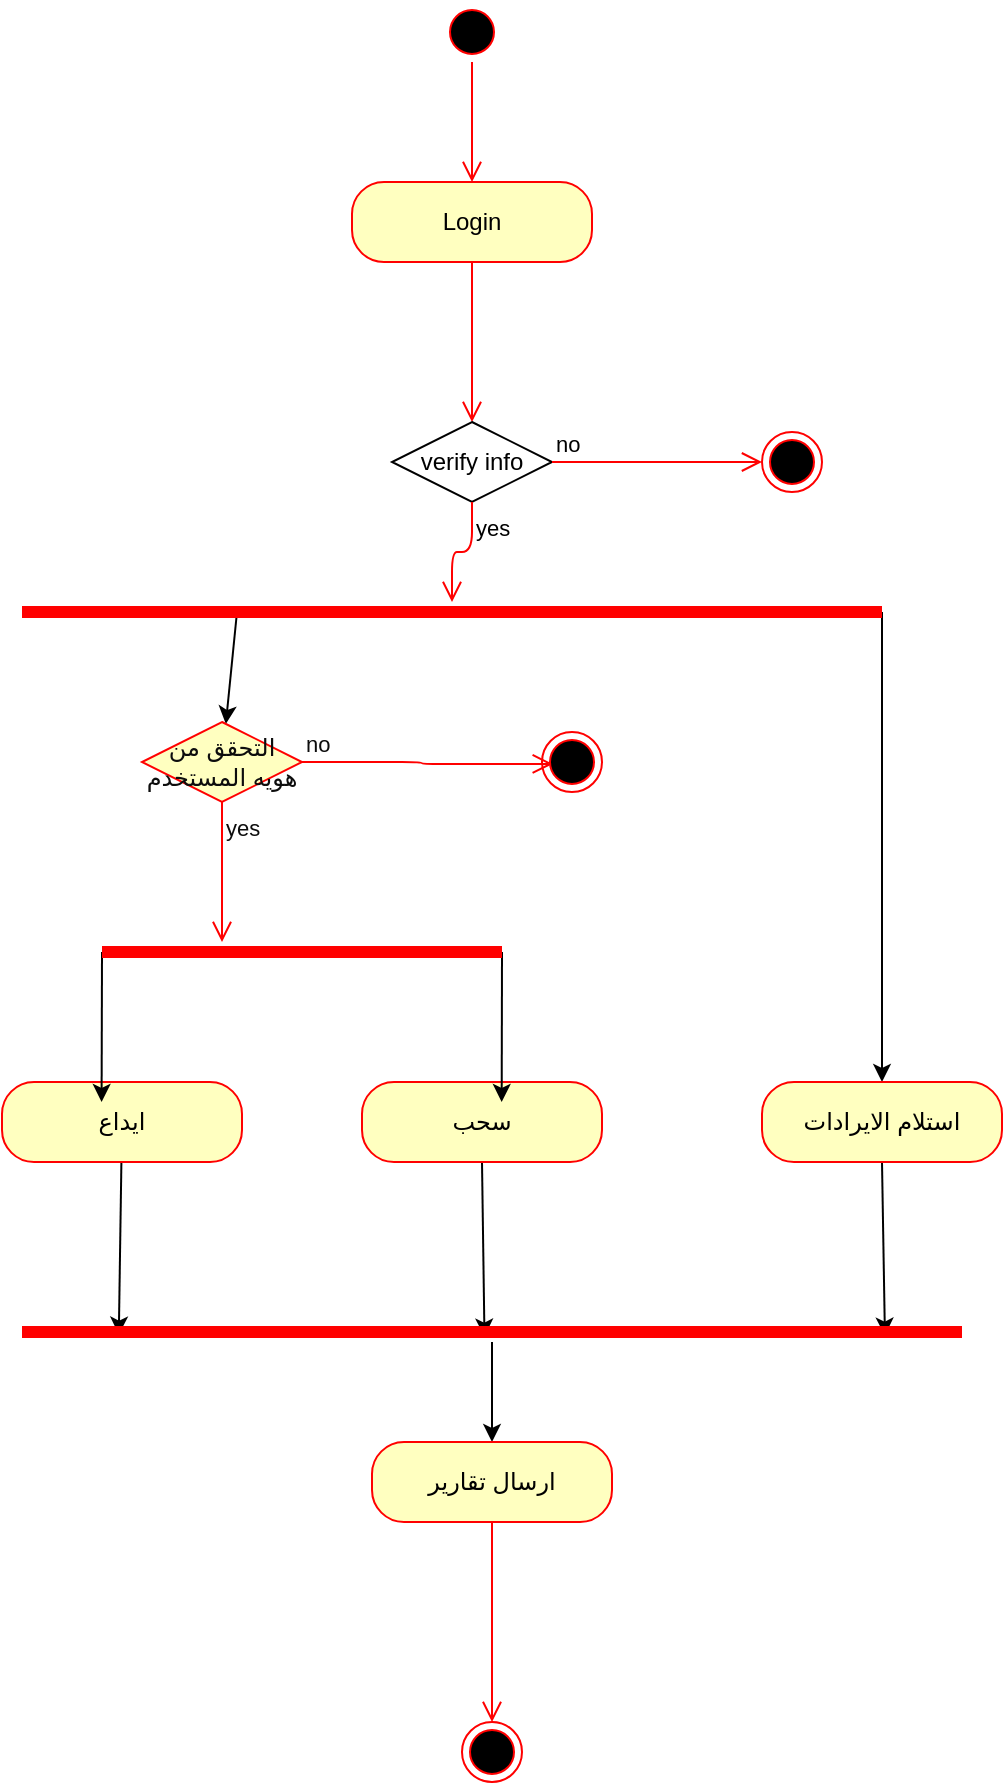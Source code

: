 <mxfile>
    <diagram id="LVXlsOl-fmALxT-CR-OF" name="Page-1">
        <mxGraphModel dx="1138" dy="625" grid="1" gridSize="10" guides="1" tooltips="1" connect="1" arrows="1" fold="1" page="1" pageScale="1" pageWidth="850" pageHeight="1100" math="0" shadow="0">
            <root>
                <mxCell id="0"/>
                <mxCell id="1" parent="0"/>
                <mxCell id="2" value="" style="ellipse;html=1;shape=startState;fillColor=#000000;strokeColor=#ff0000;" vertex="1" parent="1">
                    <mxGeometry x="410" y="40" width="30" height="30" as="geometry"/>
                </mxCell>
                <mxCell id="3" value="" style="edgeStyle=orthogonalEdgeStyle;html=1;verticalAlign=bottom;endArrow=open;endSize=8;strokeColor=#ff0000;" edge="1" source="2" parent="1" target="4">
                    <mxGeometry relative="1" as="geometry">
                        <mxPoint x="425" y="130" as="targetPoint"/>
                    </mxGeometry>
                </mxCell>
                <mxCell id="4" value="Login" style="rounded=1;whiteSpace=wrap;html=1;arcSize=40;fontColor=#000000;fillColor=#ffffc0;strokeColor=#ff0000;" vertex="1" parent="1">
                    <mxGeometry x="365" y="130" width="120" height="40" as="geometry"/>
                </mxCell>
                <mxCell id="5" value="" style="edgeStyle=orthogonalEdgeStyle;html=1;verticalAlign=bottom;endArrow=open;endSize=8;strokeColor=#ff0000;entryX=0.5;entryY=0;entryDx=0;entryDy=0;" edge="1" source="4" parent="1" target="6">
                    <mxGeometry relative="1" as="geometry">
                        <mxPoint x="425" y="230" as="targetPoint"/>
                    </mxGeometry>
                </mxCell>
                <mxCell id="6" value="verify info" style="rhombus;whiteSpace=wrap;html=1;" vertex="1" parent="1">
                    <mxGeometry x="385" y="250" width="80" height="40" as="geometry"/>
                </mxCell>
                <mxCell id="7" value="no" style="edgeStyle=orthogonalEdgeStyle;html=1;align=left;verticalAlign=bottom;endArrow=open;endSize=8;strokeColor=#ff0000;entryX=0;entryY=0.5;entryDx=0;entryDy=0;" edge="1" source="6" parent="1" target="9">
                    <mxGeometry x="-1" relative="1" as="geometry">
                        <mxPoint x="560" y="270" as="targetPoint"/>
                    </mxGeometry>
                </mxCell>
                <mxCell id="8" value="yes" style="edgeStyle=orthogonalEdgeStyle;html=1;align=left;verticalAlign=top;endArrow=open;endSize=8;strokeColor=#ff0000;" edge="1" source="6" parent="1" target="12">
                    <mxGeometry x="-1" relative="1" as="geometry">
                        <mxPoint x="425" y="380" as="targetPoint"/>
                    </mxGeometry>
                </mxCell>
                <mxCell id="9" value="" style="ellipse;html=1;shape=endState;fillColor=#000000;strokeColor=#ff0000;fontColor=#0D0D0D;" vertex="1" parent="1">
                    <mxGeometry x="570" y="255" width="30" height="30" as="geometry"/>
                </mxCell>
                <mxCell id="26" style="edgeStyle=none;html=1;exitX=1;exitY=0.5;exitDx=0;exitDy=0;exitPerimeter=0;fontColor=#0D0D0D;" edge="1" parent="1" source="12" target="23">
                    <mxGeometry relative="1" as="geometry">
                        <Array as="points">
                            <mxPoint x="630" y="345"/>
                            <mxPoint x="630" y="460"/>
                        </Array>
                    </mxGeometry>
                </mxCell>
                <mxCell id="31" style="edgeStyle=none;html=1;exitX=0.25;exitY=0.5;exitDx=0;exitDy=0;exitPerimeter=0;fontColor=#0D0D0D;" edge="1" parent="1" source="12" target="27">
                    <mxGeometry relative="1" as="geometry"/>
                </mxCell>
                <mxCell id="12" value="" style="shape=line;html=1;strokeWidth=6;strokeColor=#ff0000;fontColor=#0D0D0D;" vertex="1" parent="1">
                    <mxGeometry x="200" y="340" width="430" height="10" as="geometry"/>
                </mxCell>
                <mxCell id="42" style="edgeStyle=none;html=1;entryX=0.103;entryY=0.63;entryDx=0;entryDy=0;entryPerimeter=0;fontColor=#0D0D0D;" edge="1" parent="1" source="15" target="38">
                    <mxGeometry relative="1" as="geometry"/>
                </mxCell>
                <mxCell id="15" value="ايداع" style="rounded=1;whiteSpace=wrap;html=1;arcSize=40;fontColor=#000000;fillColor=#ffffc0;strokeColor=#ff0000;" vertex="1" parent="1">
                    <mxGeometry x="190" y="580" width="120" height="40" as="geometry"/>
                </mxCell>
                <mxCell id="41" style="edgeStyle=none;html=1;exitX=0.5;exitY=1;exitDx=0;exitDy=0;entryX=0.492;entryY=0.731;entryDx=0;entryDy=0;entryPerimeter=0;fontColor=#0D0D0D;" edge="1" parent="1" source="17" target="38">
                    <mxGeometry relative="1" as="geometry"/>
                </mxCell>
                <mxCell id="17" value="سحب" style="rounded=1;whiteSpace=wrap;html=1;arcSize=40;fontColor=#000000;fillColor=#ffffc0;strokeColor=#ff0000;" vertex="1" parent="1">
                    <mxGeometry x="370" y="580" width="120" height="40" as="geometry"/>
                </mxCell>
                <mxCell id="40" style="edgeStyle=none;html=1;exitX=0.5;exitY=1;exitDx=0;exitDy=0;entryX=0.918;entryY=0.681;entryDx=0;entryDy=0;entryPerimeter=0;fontColor=#0D0D0D;" edge="1" parent="1" source="23" target="38">
                    <mxGeometry relative="1" as="geometry"/>
                </mxCell>
                <mxCell id="23" value="استلام الايرادات" style="rounded=1;whiteSpace=wrap;html=1;arcSize=40;fontColor=#000000;fillColor=#ffffc0;strokeColor=#ff0000;" vertex="1" parent="1">
                    <mxGeometry x="570" y="580" width="120" height="40" as="geometry"/>
                </mxCell>
                <mxCell id="27" value="التحقق من هويه المستخدم" style="rhombus;whiteSpace=wrap;html=1;fillColor=#ffffc0;strokeColor=#ff0000;fontColor=#0D0D0D;" vertex="1" parent="1">
                    <mxGeometry x="260" y="400" width="80" height="40" as="geometry"/>
                </mxCell>
                <mxCell id="28" value="no" style="edgeStyle=orthogonalEdgeStyle;html=1;align=left;verticalAlign=bottom;endArrow=open;endSize=8;strokeColor=#ff0000;fontColor=#0D0D0D;entryX=0.18;entryY=0.533;entryDx=0;entryDy=0;entryPerimeter=0;" edge="1" source="27" parent="1" target="32">
                    <mxGeometry x="-1" relative="1" as="geometry">
                        <mxPoint x="440" y="420" as="targetPoint"/>
                    </mxGeometry>
                </mxCell>
                <mxCell id="29" value="yes" style="edgeStyle=orthogonalEdgeStyle;html=1;align=left;verticalAlign=top;endArrow=open;endSize=8;strokeColor=#ff0000;fontColor=#0D0D0D;" edge="1" source="27" parent="1" target="33">
                    <mxGeometry x="-1" relative="1" as="geometry">
                        <mxPoint x="340" y="500" as="targetPoint"/>
                        <Array as="points">
                            <mxPoint x="300" y="490"/>
                            <mxPoint x="300" y="490"/>
                        </Array>
                    </mxGeometry>
                </mxCell>
                <mxCell id="32" value="" style="ellipse;html=1;shape=endState;fillColor=#000000;strokeColor=#ff0000;fontColor=#0D0D0D;" vertex="1" parent="1">
                    <mxGeometry x="460" y="405" width="30" height="30" as="geometry"/>
                </mxCell>
                <mxCell id="36" style="edgeStyle=none;html=1;exitX=1;exitY=0.5;exitDx=0;exitDy=0;exitPerimeter=0;entryX=0.582;entryY=0.25;entryDx=0;entryDy=0;entryPerimeter=0;fontColor=#0D0D0D;" edge="1" parent="1" source="33" target="17">
                    <mxGeometry relative="1" as="geometry"/>
                </mxCell>
                <mxCell id="37" style="edgeStyle=none;html=1;exitX=0;exitY=0.5;exitDx=0;exitDy=0;exitPerimeter=0;entryX=0.415;entryY=0.25;entryDx=0;entryDy=0;entryPerimeter=0;fontColor=#0D0D0D;" edge="1" parent="1" source="33" target="15">
                    <mxGeometry relative="1" as="geometry"/>
                </mxCell>
                <mxCell id="33" value="" style="shape=line;html=1;strokeWidth=6;strokeColor=#ff0000;fontColor=#0D0D0D;" vertex="1" parent="1">
                    <mxGeometry x="240" y="510" width="200" height="10" as="geometry"/>
                </mxCell>
                <mxCell id="45" style="edgeStyle=none;html=1;entryX=0.5;entryY=0;entryDx=0;entryDy=0;fontColor=#0D0D0D;" edge="1" parent="1" source="38" target="43">
                    <mxGeometry relative="1" as="geometry"/>
                </mxCell>
                <mxCell id="38" value="" style="shape=line;html=1;strokeWidth=6;strokeColor=#ff0000;fontColor=#0D0D0D;" vertex="1" parent="1">
                    <mxGeometry x="200" y="700" width="470" height="10" as="geometry"/>
                </mxCell>
                <mxCell id="43" value="ارسال تقارير" style="rounded=1;whiteSpace=wrap;html=1;arcSize=40;fontColor=#000000;fillColor=#ffffc0;strokeColor=#ff0000;" vertex="1" parent="1">
                    <mxGeometry x="375" y="760" width="120" height="40" as="geometry"/>
                </mxCell>
                <mxCell id="44" value="" style="edgeStyle=orthogonalEdgeStyle;html=1;verticalAlign=bottom;endArrow=open;endSize=8;strokeColor=#ff0000;fontColor=#0D0D0D;" edge="1" source="43" parent="1" target="46">
                    <mxGeometry relative="1" as="geometry">
                        <mxPoint x="435" y="860" as="targetPoint"/>
                    </mxGeometry>
                </mxCell>
                <mxCell id="46" value="" style="ellipse;html=1;shape=endState;fillColor=#000000;strokeColor=#ff0000;fontColor=#0D0D0D;" vertex="1" parent="1">
                    <mxGeometry x="420" y="900" width="30" height="30" as="geometry"/>
                </mxCell>
            </root>
        </mxGraphModel>
    </diagram>
</mxfile>
